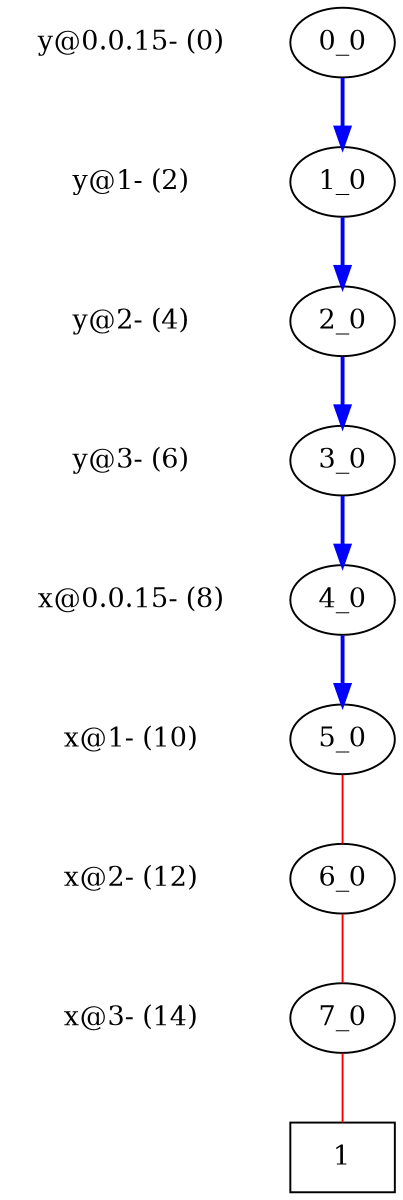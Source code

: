 digraph "DD" { size = "8,8" 
  center = true; 
edge [dir = none];
{ node [shape = plaintext];
  edge [style = invis];
 "CONST NODES" [style = invis];
"y@0.0.15- (0)" -> "y@1- (2)" -> "y@2- (4)" -> "y@3- (6)" -> "x@0.0.15- (8)" -> "x@1- (10)" -> "x@2- (12)" -> "x@3- (14)" -> "CONST NODES"
}
{ rank = same; "y@0.0.15- (0)";  "0_0"; 
}
{ rank = same; "y@1- (2)";  "1_0"; 
}
{ rank = same; "y@2- (4)";  "2_0"; 
}
{ rank = same; "y@3- (6)";  "3_0"; 
}
{ rank = same; "x@0.0.15- (8)";  "4_0"; 
}
{ rank = same; "x@1- (10)";  "5_0"; 
}
{ rank = same; "x@2- (12)";  "6_0"; 
}
{ rank = same; "x@3- (14)";  "7_0"; 
}
{ rank = same; "CONST NODES";
{ node [shape = box]; "1"; }} "0_0" -> "1_0"[color=blue,style=bold,dir=forward];
 "1_0" -> "2_0"[color=blue,style=bold,dir=forward];
 "2_0" -> "3_0"[color=blue,style=bold,dir=forward];
 "3_0" -> "4_0"[color=blue,style=bold,dir=forward];
 "4_0" -> "5_0"[color=blue,style=bold,dir=forward];
 "5_0" -> "6_0"[color=red];
 "6_0" -> "7_0"[color=red];
 "7_0" ->"1"[color=red];

}
